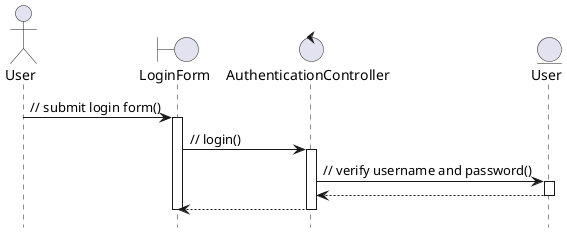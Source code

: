 @startuml

autoactivate on
hide footbox

actor User as user
boundary LoginForm as form
control AuthenticationController as ctl
entity User as user_ent

user -> form : // submit login form()
form -> ctl : // login()
ctl -> user_ent : // verify username and password()
user_ent --> ctl
ctl --> form
deactivate form

@enduml
